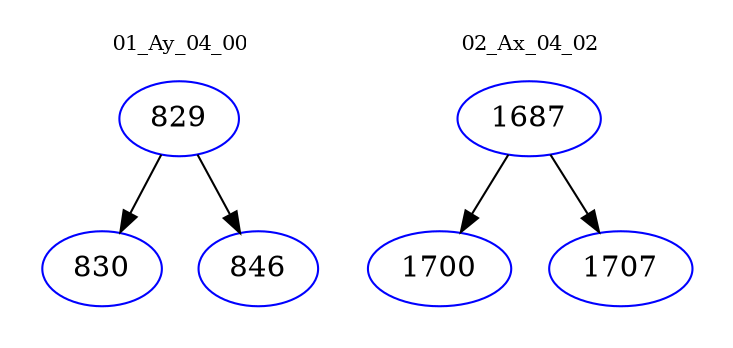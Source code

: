 digraph{
subgraph cluster_0 {
color = white
label = "01_Ay_04_00";
fontsize=10;
T0_829 [label="829", color="blue"]
T0_829 -> T0_830 [color="black"]
T0_830 [label="830", color="blue"]
T0_829 -> T0_846 [color="black"]
T0_846 [label="846", color="blue"]
}
subgraph cluster_1 {
color = white
label = "02_Ax_04_02";
fontsize=10;
T1_1687 [label="1687", color="blue"]
T1_1687 -> T1_1700 [color="black"]
T1_1700 [label="1700", color="blue"]
T1_1687 -> T1_1707 [color="black"]
T1_1707 [label="1707", color="blue"]
}
}

